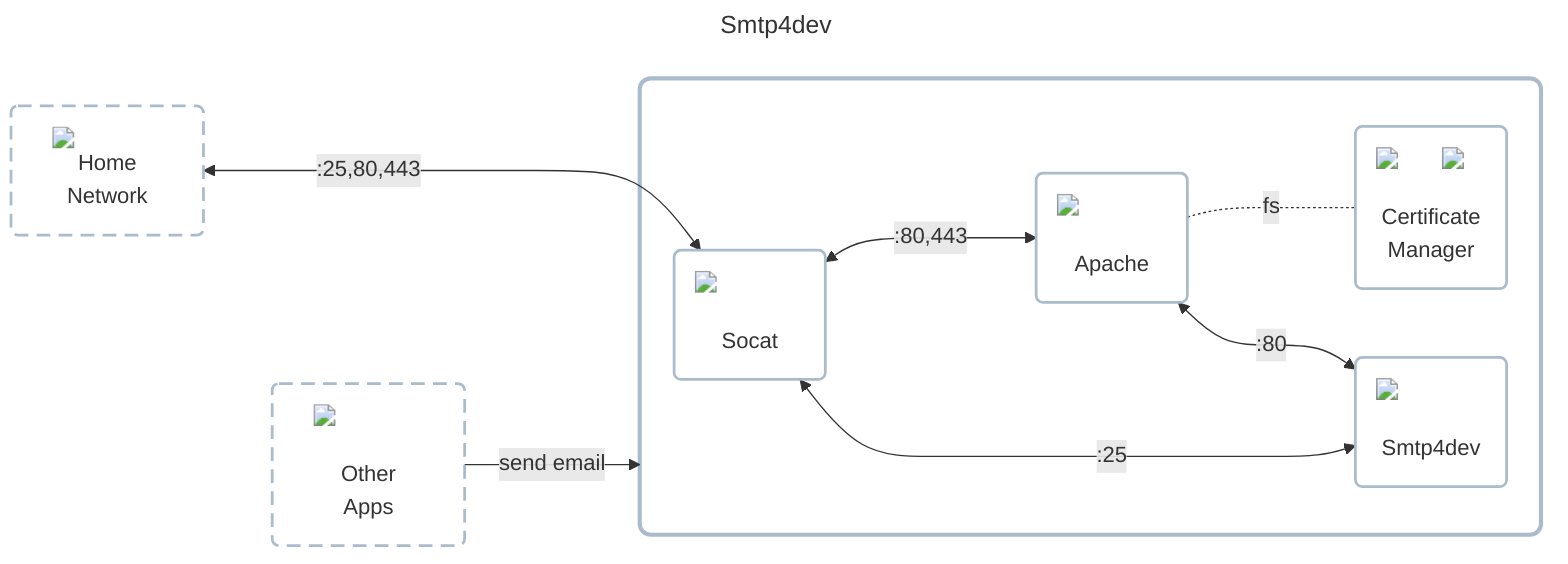 ---
title: Smtp4dev
---

flowchart LR
    classDef cluster fill:#ffffff00,stroke:#aabbccff,stroke-width:3px,rx:8px,ry:8px;
    classDef node fill:#ffffff00,stroke:#aabbccff,stroke-width:2px,rx:5px,ry:5px;
    classDef dashed_border stroke-dasharray:10 6;

    home_network["<img src='../../../../icons/network.png' style='min-width:80px;max-width:80px' />Home<br />Network"]
    class home_network dashed_border
    other_apps["<img src='../../../../icons/apps.png' style='min-width:80px;max-width:80px' /><br />Other<br />Apps"]
    class other_apps dashed_border

    subgraph app_wrapper[" "]
        socket_proxy("<img src='../../../../icons/ingress.png' style='min-width:80px;max-width:80px' /><br />Socat")
        http_proxy("<img src='../../../../icons/apache.png' style='min-width:80px;max-width:80px' /><br />Apache")
        certificate_manager("<img src='../../../../icons/cronjob.png' style='min-width:32px;max-width:32px;position:absolute;top:0;right:0' /><img src='../../../../icons/lets-encrypt.png' style='min-width:80px;max-width:80px' /><br />Certificate<br />Manager")
        smtp4dev("<img src='../../../../icons/smtp4dev.png' style='min-width:80px;max-width:80px' /><br />Smtp4dev")

        socket_proxy <--->|:80,443| http_proxy <--->|:80| smtp4dev
        socket_proxy <--->|:25| smtp4dev
        http_proxy -..-|fs| certificate_manager
    end

    home_network <--->|:25,80,443| socket_proxy
    other_apps -->|send email| app_wrapper
